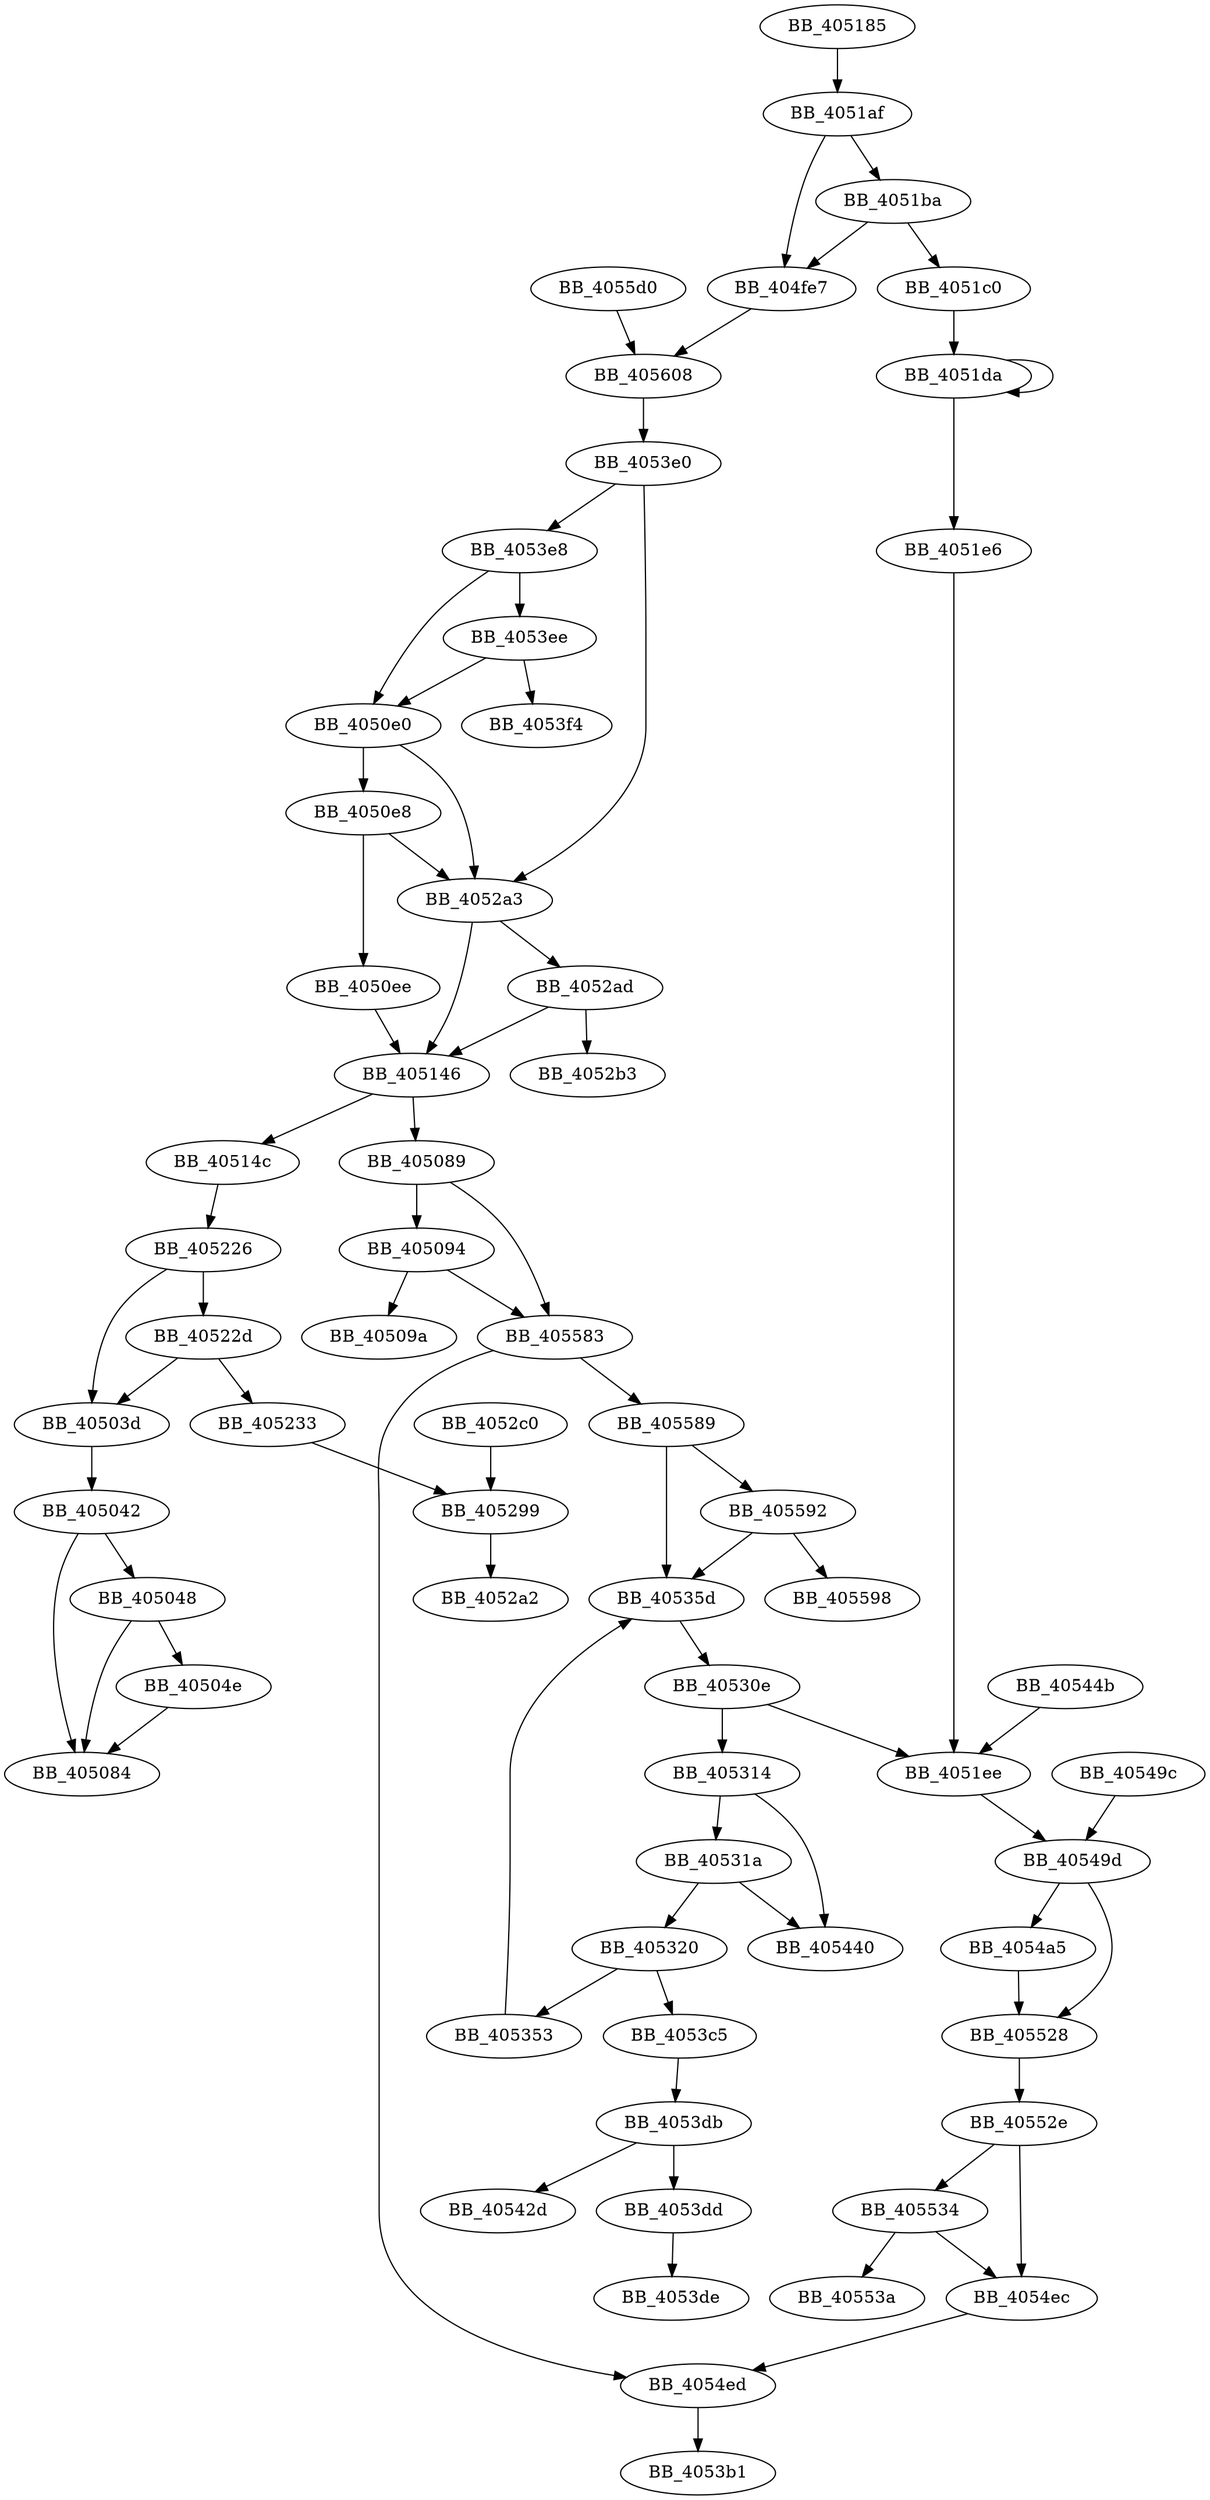 DiGraph sub_405185{
BB_404fe7->BB_405608
BB_40503d->BB_405042
BB_405042->BB_405048
BB_405042->BB_405084
BB_405048->BB_40504e
BB_405048->BB_405084
BB_40504e->BB_405084
BB_405089->BB_405094
BB_405089->BB_405583
BB_405094->BB_40509a
BB_405094->BB_405583
BB_4050e0->BB_4050e8
BB_4050e0->BB_4052a3
BB_4050e8->BB_4050ee
BB_4050e8->BB_4052a3
BB_4050ee->BB_405146
BB_405146->BB_405089
BB_405146->BB_40514c
BB_40514c->BB_405226
BB_405185->BB_4051af
BB_4051af->BB_404fe7
BB_4051af->BB_4051ba
BB_4051ba->BB_404fe7
BB_4051ba->BB_4051c0
BB_4051c0->BB_4051da
BB_4051da->BB_4051da
BB_4051da->BB_4051e6
BB_4051e6->BB_4051ee
BB_4051ee->BB_40549d
BB_405226->BB_40503d
BB_405226->BB_40522d
BB_40522d->BB_40503d
BB_40522d->BB_405233
BB_405233->BB_405299
BB_405299->BB_4052a2
BB_4052a3->BB_405146
BB_4052a3->BB_4052ad
BB_4052ad->BB_405146
BB_4052ad->BB_4052b3
BB_4052c0->BB_405299
BB_40530e->BB_4051ee
BB_40530e->BB_405314
BB_405314->BB_40531a
BB_405314->BB_405440
BB_40531a->BB_405320
BB_40531a->BB_405440
BB_405320->BB_405353
BB_405320->BB_4053c5
BB_405353->BB_40535d
BB_40535d->BB_40530e
BB_4053c5->BB_4053db
BB_4053db->BB_4053dd
BB_4053db->BB_40542d
BB_4053dd->BB_4053de
BB_4053e0->BB_4052a3
BB_4053e0->BB_4053e8
BB_4053e8->BB_4050e0
BB_4053e8->BB_4053ee
BB_4053ee->BB_4050e0
BB_4053ee->BB_4053f4
BB_40544b->BB_4051ee
BB_40549c->BB_40549d
BB_40549d->BB_4054a5
BB_40549d->BB_405528
BB_4054a5->BB_405528
BB_4054ec->BB_4054ed
BB_4054ed->BB_4053b1
BB_405528->BB_40552e
BB_40552e->BB_4054ec
BB_40552e->BB_405534
BB_405534->BB_4054ec
BB_405534->BB_40553a
BB_405583->BB_4054ed
BB_405583->BB_405589
BB_405589->BB_40535d
BB_405589->BB_405592
BB_405592->BB_40535d
BB_405592->BB_405598
BB_4055d0->BB_405608
BB_405608->BB_4053e0
}
